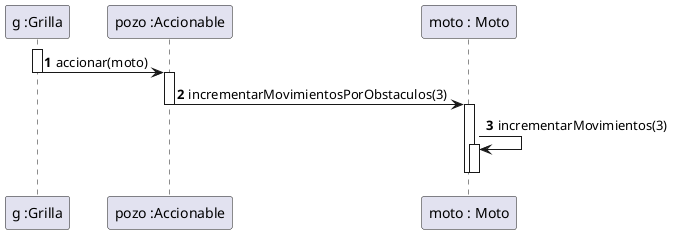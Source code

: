 @startuml
'https://plantuml.com/sequence-diagram

participant "g :Grilla" as grilla
participant "pozo :Accionable" as pozo
participant "moto : Moto" as moto

autonumber

activate grilla
grilla ->  pozo : accionar(moto)
deactivate grilla
activate pozo
pozo -> moto : incrementarMovimientosPorObstaculos(3)
deactivate pozo
activate moto
moto -> moto : incrementarMovimientos(3)
activate moto
deactivate moto
deactivate moto

@enduml
